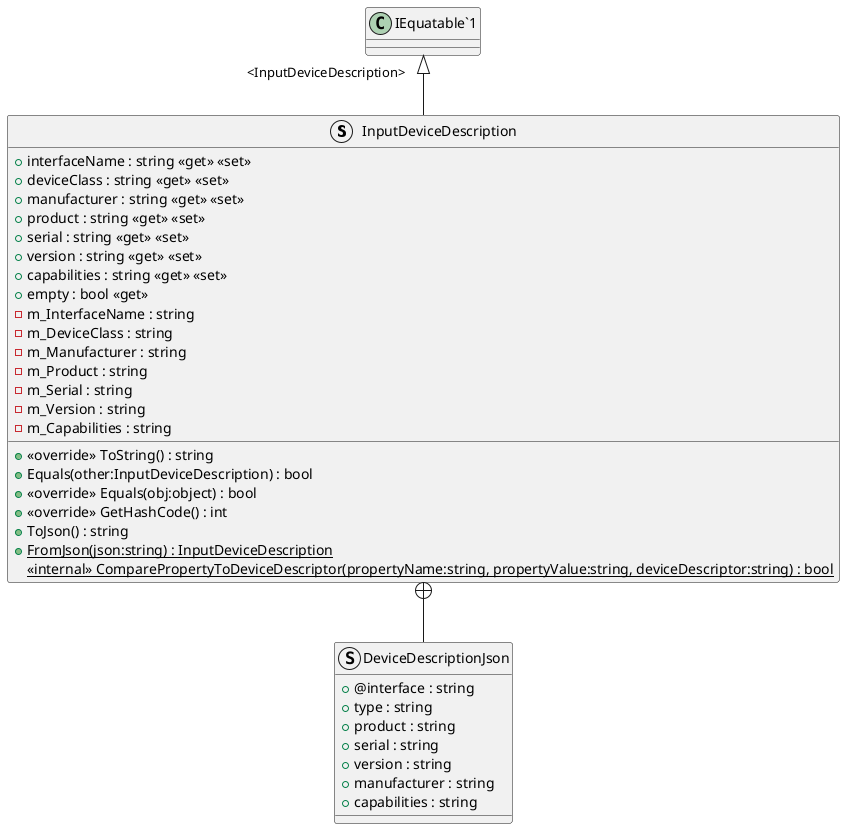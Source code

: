 @startuml
struct InputDeviceDescription {
    + interfaceName : string <<get>> <<set>>
    + deviceClass : string <<get>> <<set>>
    + manufacturer : string <<get>> <<set>>
    + product : string <<get>> <<set>>
    + serial : string <<get>> <<set>>
    + version : string <<get>> <<set>>
    + capabilities : string <<get>> <<set>>
    + empty : bool <<get>>
    + <<override>> ToString() : string
    + Equals(other:InputDeviceDescription) : bool
    + <<override>> Equals(obj:object) : bool
    + <<override>> GetHashCode() : int
    + ToJson() : string
    + {static} FromJson(json:string) : InputDeviceDescription
    <<internal>> {static} ComparePropertyToDeviceDescriptor(propertyName:string, propertyValue:string, deviceDescriptor:string) : bool
    - m_InterfaceName : string
    - m_DeviceClass : string
    - m_Manufacturer : string
    - m_Product : string
    - m_Serial : string
    - m_Version : string
    - m_Capabilities : string
}
struct DeviceDescriptionJson {
    + @interface : string
    + type : string
    + product : string
    + serial : string
    + version : string
    + manufacturer : string
    + capabilities : string
}
"IEquatable`1" "<InputDeviceDescription>" <|-- InputDeviceDescription
InputDeviceDescription +-- DeviceDescriptionJson
@enduml
